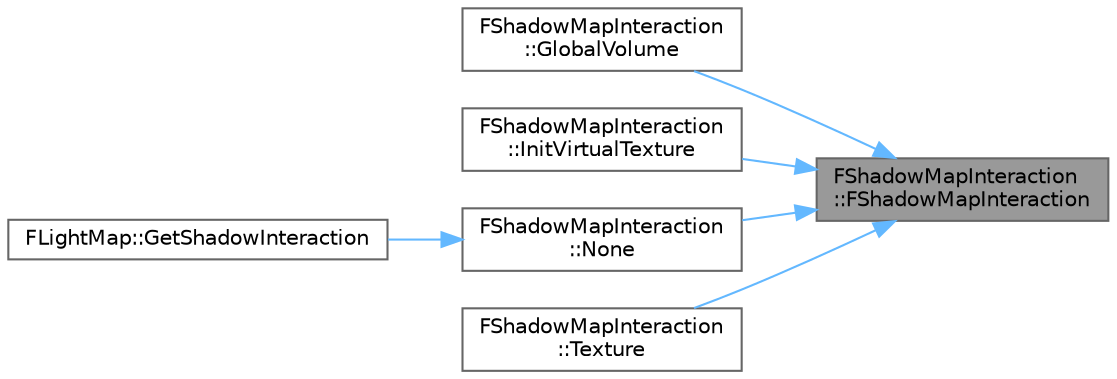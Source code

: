 digraph "FShadowMapInteraction::FShadowMapInteraction"
{
 // INTERACTIVE_SVG=YES
 // LATEX_PDF_SIZE
  bgcolor="transparent";
  edge [fontname=Helvetica,fontsize=10,labelfontname=Helvetica,labelfontsize=10];
  node [fontname=Helvetica,fontsize=10,shape=box,height=0.2,width=0.4];
  rankdir="RL";
  Node1 [id="Node000001",label="FShadowMapInteraction\l::FShadowMapInteraction",height=0.2,width=0.4,color="gray40", fillcolor="grey60", style="filled", fontcolor="black",tooltip="Default constructor."];
  Node1 -> Node2 [id="edge1_Node000001_Node000002",dir="back",color="steelblue1",style="solid",tooltip=" "];
  Node2 [id="Node000002",label="FShadowMapInteraction\l::GlobalVolume",height=0.2,width=0.4,color="grey40", fillcolor="white", style="filled",URL="$da/d8e/classFShadowMapInteraction.html#ab51aa9ea4ae63255e98334533716f9b7",tooltip=" "];
  Node1 -> Node3 [id="edge2_Node000001_Node000003",dir="back",color="steelblue1",style="solid",tooltip=" "];
  Node3 [id="Node000003",label="FShadowMapInteraction\l::InitVirtualTexture",height=0.2,width=0.4,color="grey40", fillcolor="white", style="filled",URL="$da/d8e/classFShadowMapInteraction.html#a857953ffba235352955907ce19945833",tooltip=" "];
  Node1 -> Node4 [id="edge3_Node000001_Node000004",dir="back",color="steelblue1",style="solid",tooltip=" "];
  Node4 [id="Node000004",label="FShadowMapInteraction\l::None",height=0.2,width=0.4,color="grey40", fillcolor="white", style="filled",URL="$da/d8e/classFShadowMapInteraction.html#a86e817a1fee33f99125d7abaacd2b723",tooltip=" "];
  Node4 -> Node5 [id="edge4_Node000004_Node000005",dir="back",color="steelblue1",style="solid",tooltip=" "];
  Node5 [id="Node000005",label="FLightMap::GetShadowInteraction",height=0.2,width=0.4,color="grey40", fillcolor="white", style="filled",URL="$dc/d06/classFLightMap.html#ab7360a05f3d7b79d04c3bba96543ccc9",tooltip=" "];
  Node1 -> Node6 [id="edge5_Node000001_Node000006",dir="back",color="steelblue1",style="solid",tooltip=" "];
  Node6 [id="Node000006",label="FShadowMapInteraction\l::Texture",height=0.2,width=0.4,color="grey40", fillcolor="white", style="filled",URL="$da/d8e/classFShadowMapInteraction.html#ab334997b91beeaaf7acefb8aa6972f27",tooltip=" "];
}

